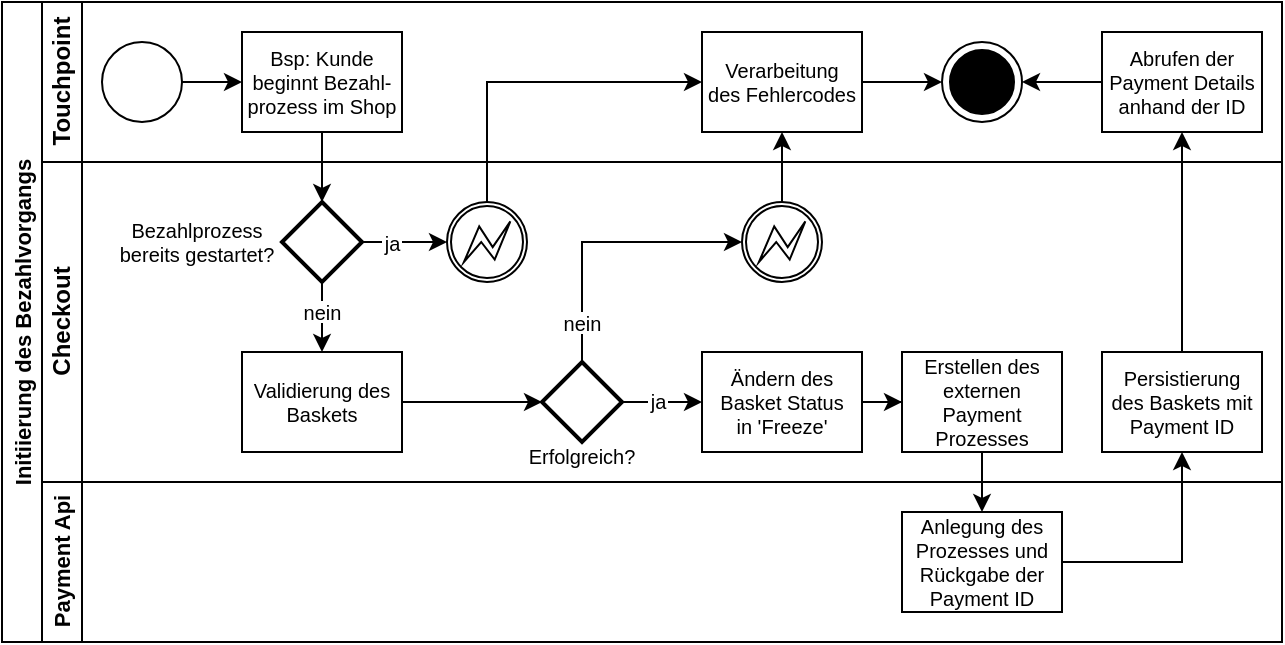 <mxfile version="15.7.3" type="device"><diagram id="Wyfcp6dGpNubG3vurqDy" name="Seite-1"><mxGraphModel dx="760" dy="-120" grid="1" gridSize="10" guides="1" tooltips="1" connect="1" arrows="1" fold="1" page="1" pageScale="1" pageWidth="1169" pageHeight="827" math="0" shadow="0"><root><mxCell id="0"/><mxCell id="1" parent="0"/><mxCell id="piVsnCtBhwAhStdgJJlJ-1" value="Initiierung des Bezahlvorgangs" style="swimlane;childLayout=stackLayout;resizeParent=1;resizeParentMax=0;horizontal=0;startSize=20;horizontalStack=0;fontColor=#000000;strokeColor=#000000;fontSize=11;fillColor=none;" parent="1" vertex="1"><mxGeometry x="10" y="1420" width="640" height="320" as="geometry"/></mxCell><mxCell id="piVsnCtBhwAhStdgJJlJ-2" value="Touchpoint" style="swimlane;html=1;startSize=20;horizontal=0;fontColor=#000000;strokeColor=#000000;fillColor=none;" parent="piVsnCtBhwAhStdgJJlJ-1" vertex="1"><mxGeometry x="20" width="620" height="80" as="geometry"/></mxCell><mxCell id="piVsnCtBhwAhStdgJJlJ-3" value="" style="edgeStyle=orthogonalEdgeStyle;rounded=0;orthogonalLoop=1;jettySize=auto;html=1;fontColor=#000000;strokeColor=#000000;" parent="piVsnCtBhwAhStdgJJlJ-2" source="piVsnCtBhwAhStdgJJlJ-4" target="piVsnCtBhwAhStdgJJlJ-5" edge="1"><mxGeometry relative="1" as="geometry"/></mxCell><mxCell id="piVsnCtBhwAhStdgJJlJ-4" value="" style="ellipse;whiteSpace=wrap;html=1;fontColor=#000000;strokeColor=#000000;fillColor=#FFFFFF;" parent="piVsnCtBhwAhStdgJJlJ-2" vertex="1"><mxGeometry x="30" y="20" width="40" height="40" as="geometry"/></mxCell><mxCell id="piVsnCtBhwAhStdgJJlJ-5" value="Bsp: Kunde&#10;beginnt Bezahl-&#10;prozess im Shop" style="rounded=0;fontFamily=Helvetica;fontSize=10;fontColor=#000000;align=center;strokeColor=#000000;fillColor=#FFFFFF;" parent="piVsnCtBhwAhStdgJJlJ-2" vertex="1"><mxGeometry x="100" y="15" width="80" height="50" as="geometry"/></mxCell><mxCell id="piVsnCtBhwAhStdgJJlJ-6" style="edgeStyle=orthogonalEdgeStyle;rounded=0;orthogonalLoop=1;jettySize=auto;html=1;fontSize=10;fontColor=#000000;strokeColor=#000000;" parent="piVsnCtBhwAhStdgJJlJ-2" source="piVsnCtBhwAhStdgJJlJ-7" target="piVsnCtBhwAhStdgJJlJ-8" edge="1"><mxGeometry relative="1" as="geometry"/></mxCell><mxCell id="piVsnCtBhwAhStdgJJlJ-7" value="Verarbeitung&#10;des Fehlercodes" style="rounded=0;fontFamily=Helvetica;fontSize=10;fontColor=#000000;align=center;strokeColor=#000000;fillColor=#FFFFFF;" parent="piVsnCtBhwAhStdgJJlJ-2" vertex="1"><mxGeometry x="330" y="15" width="80" height="50" as="geometry"/></mxCell><mxCell id="piVsnCtBhwAhStdgJJlJ-8" value="" style="ellipse;html=1;shape=endState;fillColor=#000000;strokeColor=#000000;fontSize=10;fontColor=#000000;" parent="piVsnCtBhwAhStdgJJlJ-2" vertex="1"><mxGeometry x="450" y="20" width="40" height="40" as="geometry"/></mxCell><mxCell id="piVsnCtBhwAhStdgJJlJ-9" style="edgeStyle=orthogonalEdgeStyle;rounded=0;orthogonalLoop=1;jettySize=auto;html=1;fontSize=11;fontColor=#000000;strokeColor=#000000;" parent="piVsnCtBhwAhStdgJJlJ-2" source="piVsnCtBhwAhStdgJJlJ-10" target="piVsnCtBhwAhStdgJJlJ-8" edge="1"><mxGeometry relative="1" as="geometry"/></mxCell><mxCell id="piVsnCtBhwAhStdgJJlJ-10" value="Abrufen der&#10;Payment Details&#10;anhand der ID" style="rounded=0;fontFamily=Helvetica;fontSize=10;fontColor=#000000;align=center;strokeColor=#000000;fillColor=#FFFFFF;" parent="piVsnCtBhwAhStdgJJlJ-2" vertex="1"><mxGeometry x="530" y="15" width="80" height="50" as="geometry"/></mxCell><mxCell id="piVsnCtBhwAhStdgJJlJ-11" style="edgeStyle=orthogonalEdgeStyle;rounded=0;orthogonalLoop=1;jettySize=auto;html=1;fontSize=10;fontColor=#000000;strokeColor=#000000;entryX=0.5;entryY=0;entryDx=0;entryDy=0;entryPerimeter=0;" parent="piVsnCtBhwAhStdgJJlJ-1" source="piVsnCtBhwAhStdgJJlJ-5" target="piVsnCtBhwAhStdgJJlJ-25" edge="1"><mxGeometry relative="1" as="geometry"><mxPoint x="160" y="160" as="targetPoint"/></mxGeometry></mxCell><mxCell id="piVsnCtBhwAhStdgJJlJ-12" style="edgeStyle=orthogonalEdgeStyle;rounded=0;orthogonalLoop=1;jettySize=auto;html=1;fontSize=10;fontColor=#000000;strokeColor=#000000;exitX=0.5;exitY=0;exitDx=0;exitDy=0;exitPerimeter=0;entryX=0;entryY=0.5;entryDx=0;entryDy=0;" parent="piVsnCtBhwAhStdgJJlJ-1" source="piVsnCtBhwAhStdgJJlJ-15" target="piVsnCtBhwAhStdgJJlJ-7" edge="1"><mxGeometry relative="1" as="geometry"><mxPoint x="430" y="135" as="sourcePoint"/></mxGeometry></mxCell><mxCell id="piVsnCtBhwAhStdgJJlJ-13" style="edgeStyle=orthogonalEdgeStyle;rounded=0;orthogonalLoop=1;jettySize=auto;html=1;fontSize=11;fontColor=#000000;strokeColor=#000000;" parent="piVsnCtBhwAhStdgJJlJ-1" source="piVsnCtBhwAhStdgJJlJ-20" target="piVsnCtBhwAhStdgJJlJ-10" edge="1"><mxGeometry relative="1" as="geometry"/></mxCell><mxCell id="piVsnCtBhwAhStdgJJlJ-14" value="Checkout" style="swimlane;html=1;startSize=20;horizontal=0;fontColor=#000000;strokeColor=#000000;fillColor=none;" parent="piVsnCtBhwAhStdgJJlJ-1" vertex="1"><mxGeometry x="20" y="80" width="620" height="160" as="geometry"/></mxCell><mxCell id="piVsnCtBhwAhStdgJJlJ-15" value="" style="points=[[0.145,0.145,0],[0.5,0,0],[0.855,0.145,0],[1,0.5,0],[0.855,0.855,0],[0.5,1,0],[0.145,0.855,0],[0,0.5,0]];shape=mxgraph.bpmn.event;html=1;verticalLabelPosition=bottom;labelBackgroundColor=#ffffff;verticalAlign=top;align=center;perimeter=ellipsePerimeter;outlineConnect=0;aspect=fixed;outline=boundInt;symbol=error;fontSize=10;fontColor=#000000;strokeColor=#000000;fillColor=#FFFFFF;" parent="piVsnCtBhwAhStdgJJlJ-14" vertex="1"><mxGeometry x="202.5" y="20" width="40" height="40" as="geometry"/></mxCell><mxCell id="piVsnCtBhwAhStdgJJlJ-16" style="edgeStyle=orthogonalEdgeStyle;rounded=0;orthogonalLoop=1;jettySize=auto;html=1;fontSize=11;fontColor=#000000;strokeColor=#000000;" parent="piVsnCtBhwAhStdgJJlJ-14" source="piVsnCtBhwAhStdgJJlJ-17" target="piVsnCtBhwAhStdgJJlJ-34" edge="1"><mxGeometry relative="1" as="geometry"/></mxCell><mxCell id="piVsnCtBhwAhStdgJJlJ-17" value="Ändern des&#10;Basket Status&#10;in 'Freeze'" style="rounded=0;fontFamily=Helvetica;fontSize=10;fontColor=#000000;align=center;strokeColor=#000000;fillColor=#FFFFFF;" parent="piVsnCtBhwAhStdgJJlJ-14" vertex="1"><mxGeometry x="330" y="95" width="80" height="50" as="geometry"/></mxCell><mxCell id="piVsnCtBhwAhStdgJJlJ-18" value="Erfolgreich?" style="text;strokeColor=none;fillColor=none;align=center;verticalAlign=middle;fontSize=10;fontColor=#000000;labelBackgroundColor=none;" parent="piVsnCtBhwAhStdgJJlJ-14" vertex="1"><mxGeometry x="242.5" y="142" width="55" height="10" as="geometry"/></mxCell><mxCell id="piVsnCtBhwAhStdgJJlJ-19" value="" style="points=[[0.145,0.145,0],[0.5,0,0],[0.855,0.145,0],[1,0.5,0],[0.855,0.855,0],[0.5,1,0],[0.145,0.855,0],[0,0.5,0]];shape=mxgraph.bpmn.event;html=1;verticalLabelPosition=bottom;labelBackgroundColor=#ffffff;verticalAlign=top;align=center;perimeter=ellipsePerimeter;outlineConnect=0;aspect=fixed;outline=boundInt;symbol=error;fontSize=10;fontColor=#000000;strokeColor=#000000;fillColor=#FFFFFF;" parent="piVsnCtBhwAhStdgJJlJ-14" vertex="1"><mxGeometry x="350" y="20" width="40" height="40" as="geometry"/></mxCell><mxCell id="piVsnCtBhwAhStdgJJlJ-20" value="Persistierung&#10;des Baskets mit&#10;Payment ID" style="rounded=0;fontFamily=Helvetica;fontSize=10;fontColor=#000000;align=center;strokeColor=#000000;fillColor=#FFFFFF;" parent="piVsnCtBhwAhStdgJJlJ-14" vertex="1"><mxGeometry x="530" y="95" width="80" height="50" as="geometry"/></mxCell><mxCell id="piVsnCtBhwAhStdgJJlJ-21" style="edgeStyle=orthogonalEdgeStyle;rounded=0;orthogonalLoop=1;jettySize=auto;html=1;fontSize=11;fontColor=#000000;strokeColor=#000000;" parent="piVsnCtBhwAhStdgJJlJ-14" source="piVsnCtBhwAhStdgJJlJ-25" target="piVsnCtBhwAhStdgJJlJ-15" edge="1"><mxGeometry relative="1" as="geometry"/></mxCell><mxCell id="piVsnCtBhwAhStdgJJlJ-22" value="ja" style="edgeLabel;align=center;verticalAlign=middle;resizable=0;points=[];fontSize=10;fontColor=#000000;labelBackgroundColor=#FFFFFF;" parent="piVsnCtBhwAhStdgJJlJ-21" vertex="1" connectable="0"><mxGeometry x="-0.189" relative="1" as="geometry"><mxPoint x="-2" as="offset"/></mxGeometry></mxCell><mxCell id="piVsnCtBhwAhStdgJJlJ-23" style="edgeStyle=orthogonalEdgeStyle;rounded=0;orthogonalLoop=1;jettySize=auto;html=1;fontSize=11;fontColor=#000000;strokeColor=#000000;" parent="piVsnCtBhwAhStdgJJlJ-14" source="piVsnCtBhwAhStdgJJlJ-25" target="piVsnCtBhwAhStdgJJlJ-28" edge="1"><mxGeometry relative="1" as="geometry"/></mxCell><mxCell id="piVsnCtBhwAhStdgJJlJ-24" value="nein" style="edgeLabel;align=center;verticalAlign=middle;resizable=0;points=[];fontSize=10;fontColor=#000000;labelBackgroundColor=#FFFFFF;" parent="piVsnCtBhwAhStdgJJlJ-23" vertex="1" connectable="0"><mxGeometry x="-0.364" y="-1" relative="1" as="geometry"><mxPoint x="1" as="offset"/></mxGeometry></mxCell><mxCell id="piVsnCtBhwAhStdgJJlJ-25" value="" style="strokeWidth=2;html=1;shape=mxgraph.flowchart.decision;whiteSpace=wrap;fontSize=10;fontColor=#000000;fillColor=#FFFFFF;strokeColor=#000000;" parent="piVsnCtBhwAhStdgJJlJ-14" vertex="1"><mxGeometry x="120" y="20" width="40" height="40" as="geometry"/></mxCell><mxCell id="piVsnCtBhwAhStdgJJlJ-26" value="Bezahlprozess&#10;bereits gestartet?" style="text;strokeColor=none;fillColor=none;align=center;verticalAlign=middle;fontSize=10;fontColor=#000000;labelBackgroundColor=#FFFFFF;" parent="piVsnCtBhwAhStdgJJlJ-14" vertex="1"><mxGeometry x="50" y="35" width="55" height="10" as="geometry"/></mxCell><mxCell id="piVsnCtBhwAhStdgJJlJ-27" style="edgeStyle=orthogonalEdgeStyle;rounded=0;orthogonalLoop=1;jettySize=auto;html=1;fontSize=11;fontColor=#000000;strokeColor=#000000;" parent="piVsnCtBhwAhStdgJJlJ-14" source="piVsnCtBhwAhStdgJJlJ-28" target="piVsnCtBhwAhStdgJJlJ-33" edge="1"><mxGeometry relative="1" as="geometry"/></mxCell><mxCell id="piVsnCtBhwAhStdgJJlJ-28" value="Validierung des&#10;Baskets" style="rounded=0;fontFamily=Helvetica;fontSize=10;fontColor=#000000;align=center;strokeColor=#000000;fillColor=#FFFFFF;" parent="piVsnCtBhwAhStdgJJlJ-14" vertex="1"><mxGeometry x="100" y="95" width="80" height="50" as="geometry"/></mxCell><mxCell id="piVsnCtBhwAhStdgJJlJ-29" style="edgeStyle=orthogonalEdgeStyle;rounded=0;orthogonalLoop=1;jettySize=auto;html=1;fontSize=11;fontColor=#000000;strokeColor=#000000;" parent="piVsnCtBhwAhStdgJJlJ-14" source="piVsnCtBhwAhStdgJJlJ-33" target="piVsnCtBhwAhStdgJJlJ-17" edge="1"><mxGeometry relative="1" as="geometry"/></mxCell><mxCell id="piVsnCtBhwAhStdgJJlJ-30" value="ja" style="edgeLabel;align=center;verticalAlign=middle;resizable=0;points=[];fontSize=10;fontColor=#000000;labelBackgroundColor=#FFFFFF;" parent="piVsnCtBhwAhStdgJJlJ-29" vertex="1" connectable="0"><mxGeometry x="0.256" y="-1" relative="1" as="geometry"><mxPoint x="-7" y="-2" as="offset"/></mxGeometry></mxCell><mxCell id="piVsnCtBhwAhStdgJJlJ-31" style="edgeStyle=orthogonalEdgeStyle;rounded=0;orthogonalLoop=1;jettySize=auto;html=1;fontSize=11;fontColor=#000000;strokeColor=#000000;exitX=0.5;exitY=0;exitDx=0;exitDy=0;exitPerimeter=0;entryX=0;entryY=0.5;entryDx=0;entryDy=0;entryPerimeter=0;" parent="piVsnCtBhwAhStdgJJlJ-14" source="piVsnCtBhwAhStdgJJlJ-33" target="piVsnCtBhwAhStdgJJlJ-19" edge="1"><mxGeometry relative="1" as="geometry"/></mxCell><mxCell id="piVsnCtBhwAhStdgJJlJ-32" value="nein" style="edgeLabel;align=center;verticalAlign=middle;resizable=0;points=[];fontSize=10;fontColor=#000000;labelBackgroundColor=#FFFFFF;" parent="piVsnCtBhwAhStdgJJlJ-31" vertex="1" connectable="0"><mxGeometry x="-0.758" y="1" relative="1" as="geometry"><mxPoint x="1" y="-3" as="offset"/></mxGeometry></mxCell><mxCell id="piVsnCtBhwAhStdgJJlJ-33" value="" style="strokeWidth=2;html=1;shape=mxgraph.flowchart.decision;whiteSpace=wrap;fontSize=10;fontColor=#000000;fillColor=#FFFFFF;strokeColor=#000000;" parent="piVsnCtBhwAhStdgJJlJ-14" vertex="1"><mxGeometry x="250" y="100" width="40" height="40" as="geometry"/></mxCell><mxCell id="piVsnCtBhwAhStdgJJlJ-34" value="Erstellen des&#10;externen &#10;Payment &#10;Prozesses" style="rounded=0;fontFamily=Helvetica;fontSize=10;fontColor=#000000;align=center;strokeColor=#000000;fillColor=#FFFFFF;" parent="piVsnCtBhwAhStdgJJlJ-14" vertex="1"><mxGeometry x="430" y="95" width="80" height="50" as="geometry"/></mxCell><mxCell id="piVsnCtBhwAhStdgJJlJ-35" value="Payment Api" style="swimlane;html=1;startSize=20;horizontal=0;fontColor=#000000;strokeColor=#000000;fontSize=11;fillColor=none;" parent="piVsnCtBhwAhStdgJJlJ-1" vertex="1"><mxGeometry x="20" y="240" width="620" height="80" as="geometry"/></mxCell><mxCell id="piVsnCtBhwAhStdgJJlJ-36" value="Anlegung des&#10;Prozesses und&#10;Rückgabe der&#10;Payment ID" style="rounded=0;fontFamily=Helvetica;fontSize=10;fontColor=#000000;align=center;strokeColor=#000000;fillColor=#FFFFFF;" parent="piVsnCtBhwAhStdgJJlJ-35" vertex="1"><mxGeometry x="430" y="15" width="80" height="50" as="geometry"/></mxCell><mxCell id="piVsnCtBhwAhStdgJJlJ-37" style="edgeStyle=orthogonalEdgeStyle;rounded=0;orthogonalLoop=1;jettySize=auto;html=1;fontSize=11;fontColor=#000000;strokeColor=#000000;exitX=0.5;exitY=1;exitDx=0;exitDy=0;entryX=0.5;entryY=0;entryDx=0;entryDy=0;" parent="piVsnCtBhwAhStdgJJlJ-1" source="piVsnCtBhwAhStdgJJlJ-34" target="piVsnCtBhwAhStdgJJlJ-36" edge="1"><mxGeometry relative="1" as="geometry"><mxPoint x="440" y="310" as="targetPoint"/></mxGeometry></mxCell><mxCell id="piVsnCtBhwAhStdgJJlJ-38" style="edgeStyle=orthogonalEdgeStyle;rounded=0;orthogonalLoop=1;jettySize=auto;html=1;entryX=0.5;entryY=1;entryDx=0;entryDy=0;fontSize=11;fontColor=#000000;strokeColor=#000000;" parent="piVsnCtBhwAhStdgJJlJ-1" source="piVsnCtBhwAhStdgJJlJ-36" target="piVsnCtBhwAhStdgJJlJ-20" edge="1"><mxGeometry relative="1" as="geometry"/></mxCell><mxCell id="piVsnCtBhwAhStdgJJlJ-39" style="edgeStyle=orthogonalEdgeStyle;rounded=0;orthogonalLoop=1;jettySize=auto;html=1;exitX=0.5;exitY=0;exitDx=0;exitDy=0;exitPerimeter=0;entryX=0.5;entryY=1;entryDx=0;entryDy=0;fontSize=10;fontColor=#000000;strokeColor=#000000;" parent="piVsnCtBhwAhStdgJJlJ-1" source="piVsnCtBhwAhStdgJJlJ-19" target="piVsnCtBhwAhStdgJJlJ-7" edge="1"><mxGeometry relative="1" as="geometry"/></mxCell></root></mxGraphModel></diagram></mxfile>